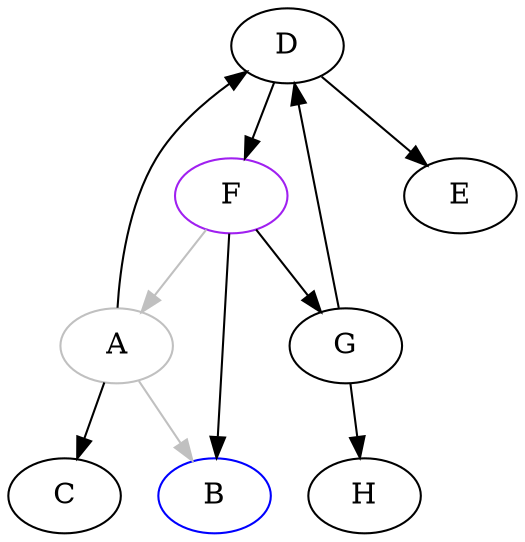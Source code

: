 digraph {
	D [label="D"];
	F [label="F", color="purple"];
	H [label="H"];
	A [label="A", color="gray"];
	E [label="E"];
	G [label="G"];
	C [label="C"];
	B [label="B", color="blue"];
	
	A -> C;
	A -> B [color="gray"];
	D -> E;
	D -> F;
	F -> A [color="gray"];
	F -> G;
	F -> B;
	A -> D;
	G -> H;
	G -> D;
}